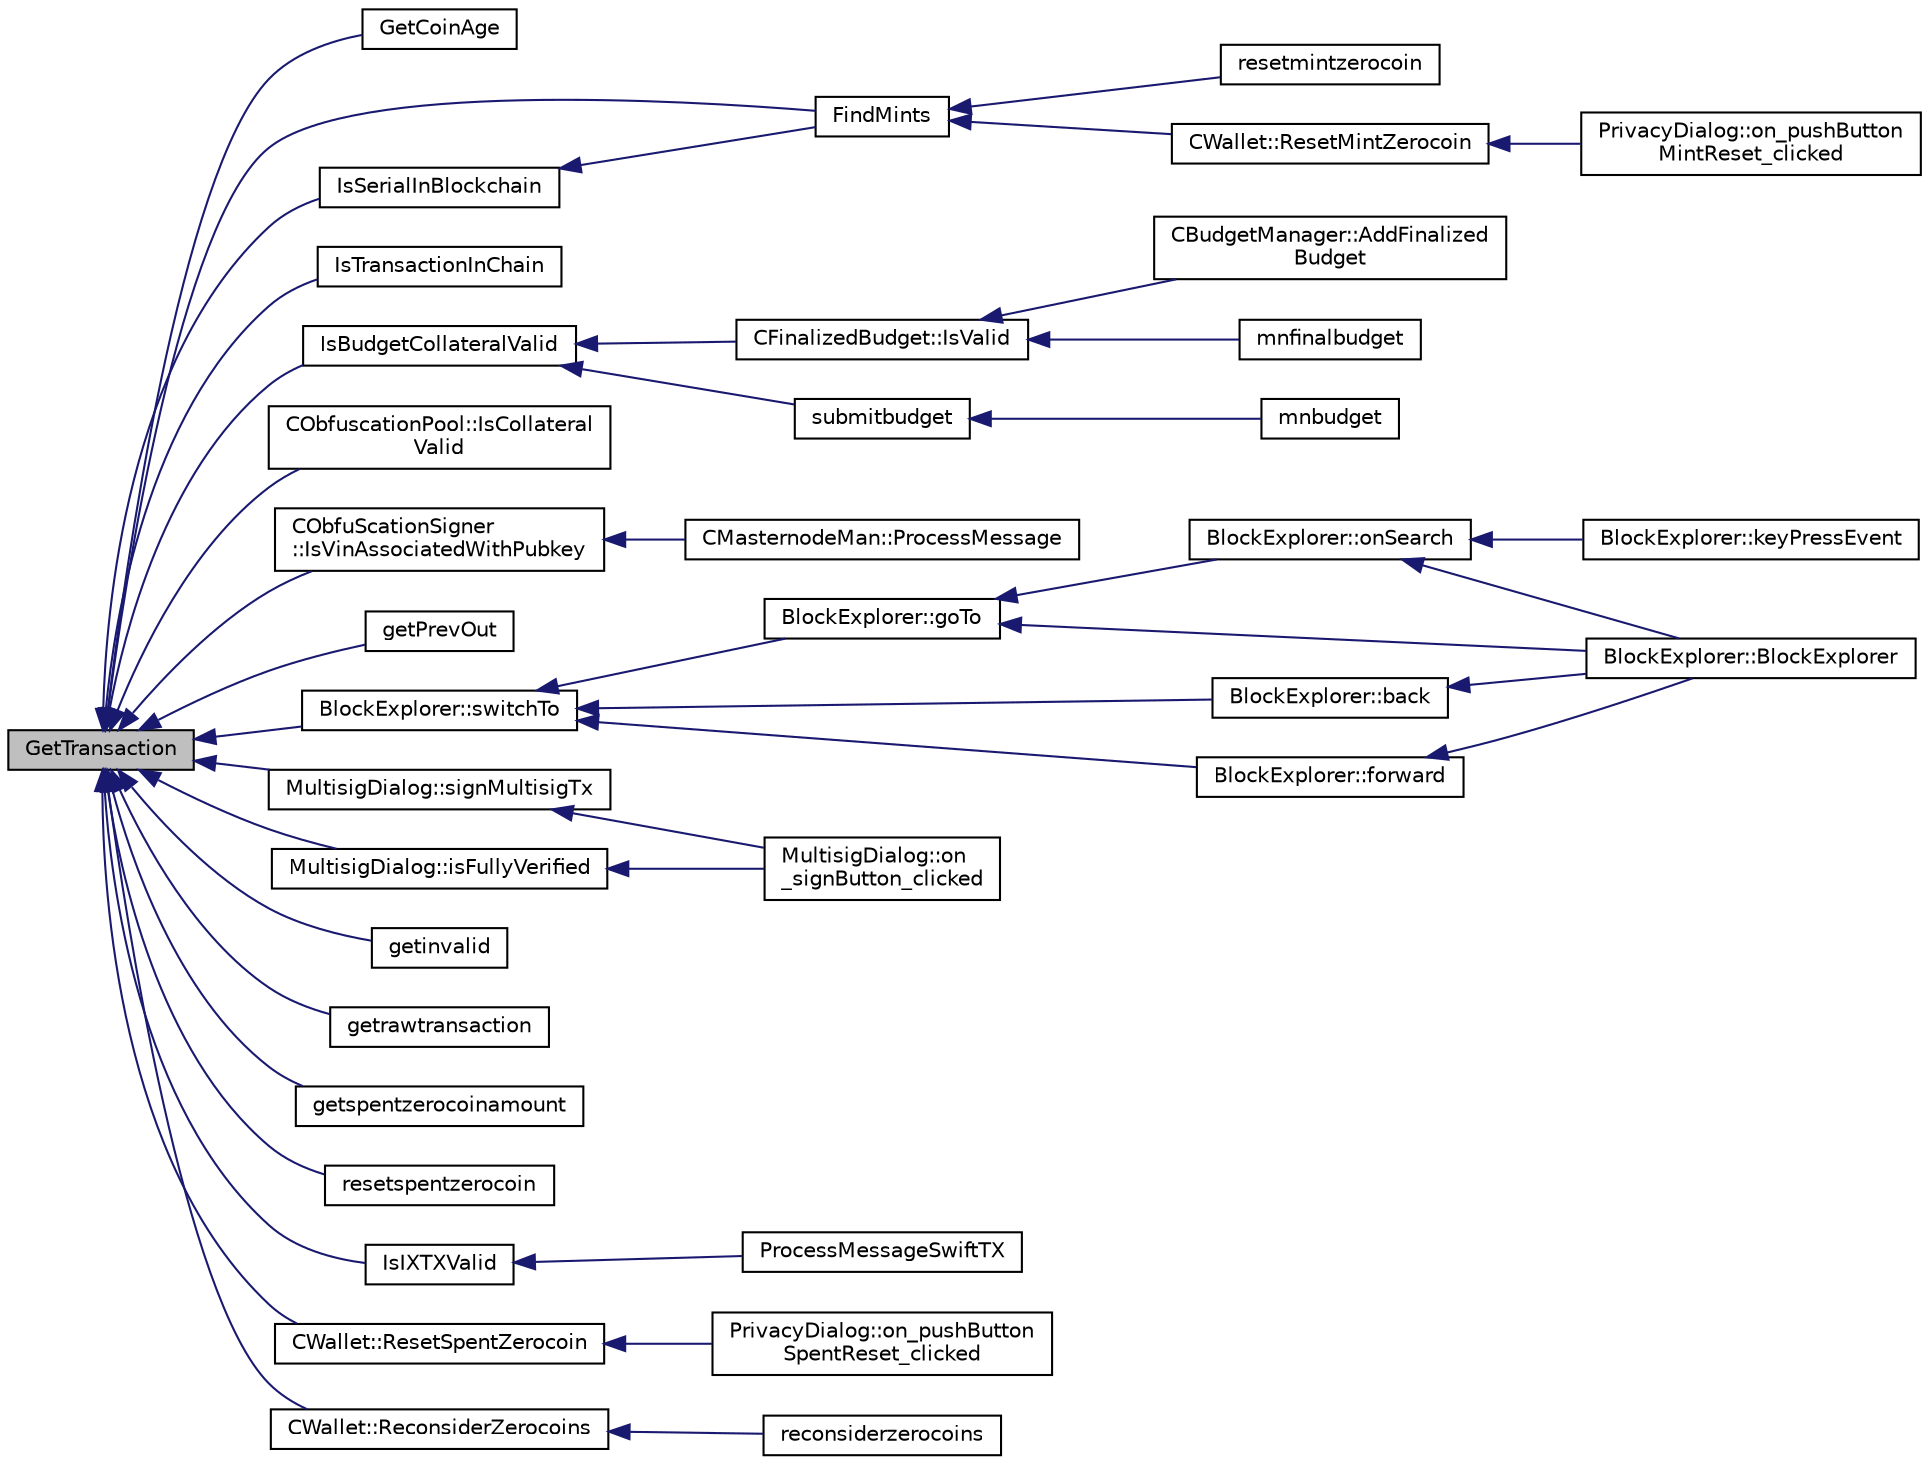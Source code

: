digraph "GetTransaction"
{
  edge [fontname="Helvetica",fontsize="10",labelfontname="Helvetica",labelfontsize="10"];
  node [fontname="Helvetica",fontsize="10",shape=record];
  rankdir="LR";
  Node691 [label="GetTransaction",height=0.2,width=0.4,color="black", fillcolor="grey75", style="filled", fontcolor="black"];
  Node691 -> Node692 [dir="back",color="midnightblue",fontsize="10",style="solid",fontname="Helvetica"];
  Node692 [label="GetCoinAge",height=0.2,width=0.4,color="black", fillcolor="white", style="filled",URL="$main_8h.html#a21bc4b48fd02104afe1a40b20c1cb6a3"];
  Node691 -> Node693 [dir="back",color="midnightblue",fontsize="10",style="solid",fontname="Helvetica"];
  Node693 [label="FindMints",height=0.2,width=0.4,color="black", fillcolor="white", style="filled",URL="$main_8h.html#a5bdf923beb5f3417fd033c28216b6acb"];
  Node693 -> Node694 [dir="back",color="midnightblue",fontsize="10",style="solid",fontname="Helvetica"];
  Node694 [label="resetmintzerocoin",height=0.2,width=0.4,color="black", fillcolor="white", style="filled",URL="$rpcwallet_8cpp.html#a9336d9bdaa3e1ebb98fb2cc6fdef1d9b"];
  Node693 -> Node695 [dir="back",color="midnightblue",fontsize="10",style="solid",fontname="Helvetica"];
  Node695 [label="CWallet::ResetMintZerocoin",height=0.2,width=0.4,color="black", fillcolor="white", style="filled",URL="$class_c_wallet.html#a48b81fb27683fe4693a7385909dcd391"];
  Node695 -> Node696 [dir="back",color="midnightblue",fontsize="10",style="solid",fontname="Helvetica"];
  Node696 [label="PrivacyDialog::on_pushButton\lMintReset_clicked",height=0.2,width=0.4,color="black", fillcolor="white", style="filled",URL="$class_privacy_dialog.html#a1a50924516087ce5810b2b2831567a31"];
  Node691 -> Node697 [dir="back",color="midnightblue",fontsize="10",style="solid",fontname="Helvetica"];
  Node697 [label="IsSerialInBlockchain",height=0.2,width=0.4,color="black", fillcolor="white", style="filled",URL="$main_8h.html#a1a986f7c3a557068daa8fa72f7daf3e6"];
  Node697 -> Node693 [dir="back",color="midnightblue",fontsize="10",style="solid",fontname="Helvetica"];
  Node691 -> Node698 [dir="back",color="midnightblue",fontsize="10",style="solid",fontname="Helvetica"];
  Node698 [label="IsTransactionInChain",height=0.2,width=0.4,color="black", fillcolor="white", style="filled",URL="$main_8h.html#acf680d8592846483eb46cb87478cee95"];
  Node691 -> Node699 [dir="back",color="midnightblue",fontsize="10",style="solid",fontname="Helvetica"];
  Node699 [label="IsBudgetCollateralValid",height=0.2,width=0.4,color="black", fillcolor="white", style="filled",URL="$masternode-budget_8h.html#af987fefd1417be5dcd356634986dbf83"];
  Node699 -> Node700 [dir="back",color="midnightblue",fontsize="10",style="solid",fontname="Helvetica"];
  Node700 [label="CFinalizedBudget::IsValid",height=0.2,width=0.4,color="black", fillcolor="white", style="filled",URL="$class_c_finalized_budget.html#ae91a3b63f88979a2cf5252b91b9f339d"];
  Node700 -> Node701 [dir="back",color="midnightblue",fontsize="10",style="solid",fontname="Helvetica"];
  Node701 [label="CBudgetManager::AddFinalized\lBudget",height=0.2,width=0.4,color="black", fillcolor="white", style="filled",URL="$class_c_budget_manager.html#a3639ad9a2b26e5d7611f55bbb79723d7"];
  Node700 -> Node702 [dir="back",color="midnightblue",fontsize="10",style="solid",fontname="Helvetica"];
  Node702 [label="mnfinalbudget",height=0.2,width=0.4,color="black", fillcolor="white", style="filled",URL="$rpcmasternode-budget_8cpp.html#a9377cde49f5b62904aafb46d7d3c5e7c"];
  Node699 -> Node703 [dir="back",color="midnightblue",fontsize="10",style="solid",fontname="Helvetica"];
  Node703 [label="submitbudget",height=0.2,width=0.4,color="black", fillcolor="white", style="filled",URL="$rpcmasternode-budget_8cpp.html#a7567b2accf3b6fd9ae5a98b9e6506e9e"];
  Node703 -> Node704 [dir="back",color="midnightblue",fontsize="10",style="solid",fontname="Helvetica"];
  Node704 [label="mnbudget",height=0.2,width=0.4,color="black", fillcolor="white", style="filled",URL="$rpcmasternode-budget_8cpp.html#aeabbf924be4d2ce4bedb28a394e1fc6b"];
  Node691 -> Node705 [dir="back",color="midnightblue",fontsize="10",style="solid",fontname="Helvetica"];
  Node705 [label="CObfuscationPool::IsCollateral\lValid",height=0.2,width=0.4,color="black", fillcolor="white", style="filled",URL="$class_c_obfuscation_pool.html#a821ebbd4ae62c5ad7e80e24a3038bdec",tooltip="If the collateral is valid given by a client. "];
  Node691 -> Node706 [dir="back",color="midnightblue",fontsize="10",style="solid",fontname="Helvetica"];
  Node706 [label="CObfuScationSigner\l::IsVinAssociatedWithPubkey",height=0.2,width=0.4,color="black", fillcolor="white", style="filled",URL="$class_c_obfu_scation_signer.html#ae52356535949db63ac24a3815c0ca117",tooltip="Is the inputs associated with this public key? (and there is 10000 DIV - checking if valid masternode..."];
  Node706 -> Node707 [dir="back",color="midnightblue",fontsize="10",style="solid",fontname="Helvetica"];
  Node707 [label="CMasternodeMan::ProcessMessage",height=0.2,width=0.4,color="black", fillcolor="white", style="filled",URL="$class_c_masternode_man.html#ae3e5d263cebdcd932eca49caeadce9aa"];
  Node691 -> Node708 [dir="back",color="midnightblue",fontsize="10",style="solid",fontname="Helvetica"];
  Node708 [label="getPrevOut",height=0.2,width=0.4,color="black", fillcolor="white", style="filled",URL="$blockexplorer_8h.html#ade846262ab59cf467f3bff6c3a31a52c"];
  Node691 -> Node709 [dir="back",color="midnightblue",fontsize="10",style="solid",fontname="Helvetica"];
  Node709 [label="BlockExplorer::switchTo",height=0.2,width=0.4,color="black", fillcolor="white", style="filled",URL="$class_block_explorer.html#a24d6353efb00436dd029e234e3a86121"];
  Node709 -> Node710 [dir="back",color="midnightblue",fontsize="10",style="solid",fontname="Helvetica"];
  Node710 [label="BlockExplorer::goTo",height=0.2,width=0.4,color="black", fillcolor="white", style="filled",URL="$class_block_explorer.html#a32a642323bf89030d4f3519d79893ccd"];
  Node710 -> Node711 [dir="back",color="midnightblue",fontsize="10",style="solid",fontname="Helvetica"];
  Node711 [label="BlockExplorer::BlockExplorer",height=0.2,width=0.4,color="black", fillcolor="white", style="filled",URL="$class_block_explorer.html#aa1824a81f9b6d20dce7be419170ea02b"];
  Node710 -> Node712 [dir="back",color="midnightblue",fontsize="10",style="solid",fontname="Helvetica"];
  Node712 [label="BlockExplorer::onSearch",height=0.2,width=0.4,color="black", fillcolor="white", style="filled",URL="$class_block_explorer.html#a5d9b6b07b7a7cb14c9731950d76074a4"];
  Node712 -> Node711 [dir="back",color="midnightblue",fontsize="10",style="solid",fontname="Helvetica"];
  Node712 -> Node713 [dir="back",color="midnightblue",fontsize="10",style="solid",fontname="Helvetica"];
  Node713 [label="BlockExplorer::keyPressEvent",height=0.2,width=0.4,color="black", fillcolor="white", style="filled",URL="$class_block_explorer.html#ae64a065d31adf1c1411dc1810cdd576c"];
  Node709 -> Node714 [dir="back",color="midnightblue",fontsize="10",style="solid",fontname="Helvetica"];
  Node714 [label="BlockExplorer::back",height=0.2,width=0.4,color="black", fillcolor="white", style="filled",URL="$class_block_explorer.html#aed5a84d4c9691f29721829eca6023169"];
  Node714 -> Node711 [dir="back",color="midnightblue",fontsize="10",style="solid",fontname="Helvetica"];
  Node709 -> Node715 [dir="back",color="midnightblue",fontsize="10",style="solid",fontname="Helvetica"];
  Node715 [label="BlockExplorer::forward",height=0.2,width=0.4,color="black", fillcolor="white", style="filled",URL="$class_block_explorer.html#a062131c18869d12dc393775f3695e89f"];
  Node715 -> Node711 [dir="back",color="midnightblue",fontsize="10",style="solid",fontname="Helvetica"];
  Node691 -> Node716 [dir="back",color="midnightblue",fontsize="10",style="solid",fontname="Helvetica"];
  Node716 [label="MultisigDialog::signMultisigTx",height=0.2,width=0.4,color="black", fillcolor="white", style="filled",URL="$class_multisig_dialog.html#accd639f522281361bdf409e88909eb98"];
  Node716 -> Node717 [dir="back",color="midnightblue",fontsize="10",style="solid",fontname="Helvetica"];
  Node717 [label="MultisigDialog::on\l_signButton_clicked",height=0.2,width=0.4,color="black", fillcolor="white", style="filled",URL="$class_multisig_dialog.html#a5fdc6c2578e0f4e2f7900a3723d223ae"];
  Node691 -> Node718 [dir="back",color="midnightblue",fontsize="10",style="solid",fontname="Helvetica"];
  Node718 [label="MultisigDialog::isFullyVerified",height=0.2,width=0.4,color="black", fillcolor="white", style="filled",URL="$class_multisig_dialog.html#a3e11d93578e92591af343b003b817dfe"];
  Node718 -> Node717 [dir="back",color="midnightblue",fontsize="10",style="solid",fontname="Helvetica"];
  Node691 -> Node719 [dir="back",color="midnightblue",fontsize="10",style="solid",fontname="Helvetica"];
  Node719 [label="getinvalid",height=0.2,width=0.4,color="black", fillcolor="white", style="filled",URL="$rpcblockchain_8cpp.html#a1a8c56576372cf3e61515c4b7b55e60f"];
  Node691 -> Node720 [dir="back",color="midnightblue",fontsize="10",style="solid",fontname="Helvetica"];
  Node720 [label="getrawtransaction",height=0.2,width=0.4,color="black", fillcolor="white", style="filled",URL="$rpcrawtransaction_8cpp.html#a12e1b8a05d99d1544e5343c2282cc55a"];
  Node691 -> Node721 [dir="back",color="midnightblue",fontsize="10",style="solid",fontname="Helvetica"];
  Node721 [label="getspentzerocoinamount",height=0.2,width=0.4,color="black", fillcolor="white", style="filled",URL="$rpcrawtransaction_8cpp.html#af1e6a7813ea10b5897295724b9f06dfb"];
  Node691 -> Node722 [dir="back",color="midnightblue",fontsize="10",style="solid",fontname="Helvetica"];
  Node722 [label="resetspentzerocoin",height=0.2,width=0.4,color="black", fillcolor="white", style="filled",URL="$rpcwallet_8cpp.html#afb44b523a9bdf20668ec1e8f2161aa1a"];
  Node691 -> Node723 [dir="back",color="midnightblue",fontsize="10",style="solid",fontname="Helvetica"];
  Node723 [label="IsIXTXValid",height=0.2,width=0.4,color="black", fillcolor="white", style="filled",URL="$swifttx_8h.html#a091b5dc50769595bb701d5f85ca475e5"];
  Node723 -> Node724 [dir="back",color="midnightblue",fontsize="10",style="solid",fontname="Helvetica"];
  Node724 [label="ProcessMessageSwiftTX",height=0.2,width=0.4,color="black", fillcolor="white", style="filled",URL="$swifttx_8h.html#a155e5c12fe35b2b4129c46ba9b66b06f"];
  Node691 -> Node725 [dir="back",color="midnightblue",fontsize="10",style="solid",fontname="Helvetica"];
  Node725 [label="CWallet::ResetSpentZerocoin",height=0.2,width=0.4,color="black", fillcolor="white", style="filled",URL="$class_c_wallet.html#abc70af84f54700a62cf8ef530f6faaaa"];
  Node725 -> Node726 [dir="back",color="midnightblue",fontsize="10",style="solid",fontname="Helvetica"];
  Node726 [label="PrivacyDialog::on_pushButton\lSpentReset_clicked",height=0.2,width=0.4,color="black", fillcolor="white", style="filled",URL="$class_privacy_dialog.html#a4bbf07a37a93225e0ef7806d77ff3264"];
  Node691 -> Node727 [dir="back",color="midnightblue",fontsize="10",style="solid",fontname="Helvetica"];
  Node727 [label="CWallet::ReconsiderZerocoins",height=0.2,width=0.4,color="black", fillcolor="white", style="filled",URL="$class_c_wallet.html#ae0d869b52e1efd245bd5fcbbff925531"];
  Node727 -> Node728 [dir="back",color="midnightblue",fontsize="10",style="solid",fontname="Helvetica"];
  Node728 [label="reconsiderzerocoins",height=0.2,width=0.4,color="black", fillcolor="white", style="filled",URL="$rpcwallet_8cpp.html#a2e2e1892b694084c83714431479f5c7a"];
}
